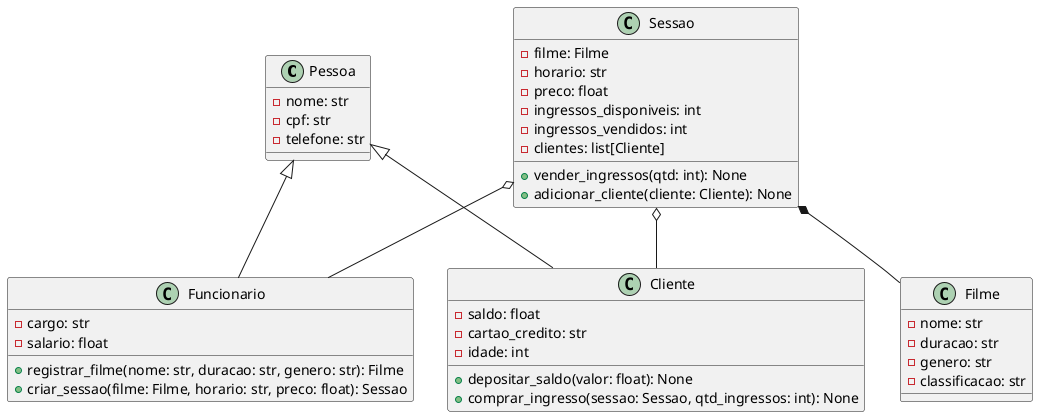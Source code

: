 @startuml
class Pessoa {
    -nome: str
    -cpf: str
    -telefone: str
}

class Cliente {
    -saldo: float
    -cartao_credito: str
    -idade: int
    +depositar_saldo(valor: float): None
    +comprar_ingresso(sessao: Sessao, qtd_ingressos: int): None
}

class Funcionario {
    -cargo: str
    -salario: float
    +registrar_filme(nome: str, duracao: str, genero: str): Filme
    +criar_sessao(filme: Filme, horario: str, preco: float): Sessao
}

class Filme {
    -nome: str
    -duracao: str
    -genero: str
    -classificacao: str
}

class Sessao {
    -filme: Filme
    -horario: str
    -preco: float
    -ingressos_disponiveis: int
    -ingressos_vendidos: int
    -clientes: list[Cliente]
    +vender_ingressos(qtd: int): None
    +adicionar_cliente(cliente: Cliente): None
}

Pessoa <|-- Cliente
Pessoa <|-- Funcionario

Sessao *-- Filme
Sessao o-- Cliente
Sessao o-- Funcionario

@enduml